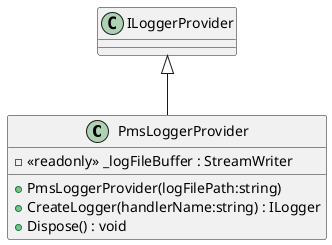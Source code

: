 @startuml
class PmsLoggerProvider {
    + PmsLoggerProvider(logFilePath:string)
    + CreateLogger(handlerName:string) : ILogger
    + Dispose() : void
    - <<readonly>> _logFileBuffer : StreamWriter
}
ILoggerProvider <|-- PmsLoggerProvider
@enduml
